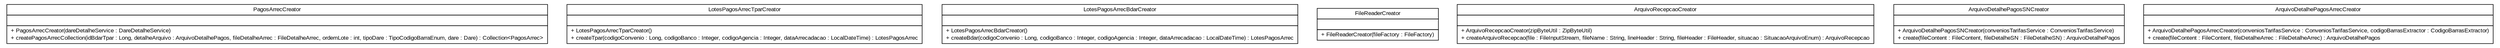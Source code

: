 #!/usr/local/bin/dot
#
# Class diagram 
# Generated by UMLGraph version R5_6 (http://www.umlgraph.org/)
#

digraph G {
	edge [fontname="arial",fontsize=10,labelfontname="arial",labelfontsize=10];
	node [fontname="arial",fontsize=10,shape=plaintext];
	nodesep=0.25;
	ranksep=0.5;
	// br.gov.to.sefaz.arr.processamento.creator.PagosArrecCreator
	c5107 [label=<<table title="br.gov.to.sefaz.arr.processamento.creator.PagosArrecCreator" border="0" cellborder="1" cellspacing="0" cellpadding="2" port="p" href="./PagosArrecCreator.html">
		<tr><td><table border="0" cellspacing="0" cellpadding="1">
<tr><td align="center" balign="center"> PagosArrecCreator </td></tr>
		</table></td></tr>
		<tr><td><table border="0" cellspacing="0" cellpadding="1">
<tr><td align="left" balign="left">  </td></tr>
		</table></td></tr>
		<tr><td><table border="0" cellspacing="0" cellpadding="1">
<tr><td align="left" balign="left"> + PagosArrecCreator(dareDetalheService : DareDetalheService) </td></tr>
<tr><td align="left" balign="left"> + createPagosArrecCollection(idBdarTpar : Long, detalheArquivo : ArquivoDetalhePagos, fileDetalheArrec : FileDetalheArrec, ordemLote : int, tipoDare : TipoCodigoBarraEnum, dare : Dare) : Collection&lt;PagosArrec&gt; </td></tr>
		</table></td></tr>
		</table>>, URL="./PagosArrecCreator.html", fontname="arial", fontcolor="black", fontsize=10.0];
	// br.gov.to.sefaz.arr.processamento.creator.LotesPagosArrecTparCreator
	c5108 [label=<<table title="br.gov.to.sefaz.arr.processamento.creator.LotesPagosArrecTparCreator" border="0" cellborder="1" cellspacing="0" cellpadding="2" port="p" href="./LotesPagosArrecTparCreator.html">
		<tr><td><table border="0" cellspacing="0" cellpadding="1">
<tr><td align="center" balign="center"> LotesPagosArrecTparCreator </td></tr>
		</table></td></tr>
		<tr><td><table border="0" cellspacing="0" cellpadding="1">
<tr><td align="left" balign="left">  </td></tr>
		</table></td></tr>
		<tr><td><table border="0" cellspacing="0" cellpadding="1">
<tr><td align="left" balign="left"> + LotesPagosArrecTparCreator() </td></tr>
<tr><td align="left" balign="left"> + createTpar(codigoConvenio : Long, codigoBanco : Integer, codigoAgencia : Integer, dataArrecadacao : LocalDateTime) : LotesPagosArrec </td></tr>
		</table></td></tr>
		</table>>, URL="./LotesPagosArrecTparCreator.html", fontname="arial", fontcolor="black", fontsize=10.0];
	// br.gov.to.sefaz.arr.processamento.creator.LotesPagosArrecBdarCreator
	c5109 [label=<<table title="br.gov.to.sefaz.arr.processamento.creator.LotesPagosArrecBdarCreator" border="0" cellborder="1" cellspacing="0" cellpadding="2" port="p" href="./LotesPagosArrecBdarCreator.html">
		<tr><td><table border="0" cellspacing="0" cellpadding="1">
<tr><td align="center" balign="center"> LotesPagosArrecBdarCreator </td></tr>
		</table></td></tr>
		<tr><td><table border="0" cellspacing="0" cellpadding="1">
<tr><td align="left" balign="left">  </td></tr>
		</table></td></tr>
		<tr><td><table border="0" cellspacing="0" cellpadding="1">
<tr><td align="left" balign="left"> + LotesPagosArrecBdarCreator() </td></tr>
<tr><td align="left" balign="left"> + createBdar(codigoConvenio : Long, codigoBanco : Integer, codigoAgencia : Integer, dataArrecadacao : LocalDateTime) : LotesPagosArrec </td></tr>
		</table></td></tr>
		</table>>, URL="./LotesPagosArrecBdarCreator.html", fontname="arial", fontcolor="black", fontsize=10.0];
	// br.gov.to.sefaz.arr.processamento.creator.FileReaderCreator
	c5110 [label=<<table title="br.gov.to.sefaz.arr.processamento.creator.FileReaderCreator" border="0" cellborder="1" cellspacing="0" cellpadding="2" port="p" href="./FileReaderCreator.html">
		<tr><td><table border="0" cellspacing="0" cellpadding="1">
<tr><td align="center" balign="center"> FileReaderCreator </td></tr>
		</table></td></tr>
		<tr><td><table border="0" cellspacing="0" cellpadding="1">
<tr><td align="left" balign="left">  </td></tr>
		</table></td></tr>
		<tr><td><table border="0" cellspacing="0" cellpadding="1">
<tr><td align="left" balign="left"> + FileReaderCreator(fileFactory : FileFactory) </td></tr>
		</table></td></tr>
		</table>>, URL="./FileReaderCreator.html", fontname="arial", fontcolor="black", fontsize=10.0];
	// br.gov.to.sefaz.arr.processamento.creator.ArquivoRecepcaoCreator
	c5111 [label=<<table title="br.gov.to.sefaz.arr.processamento.creator.ArquivoRecepcaoCreator" border="0" cellborder="1" cellspacing="0" cellpadding="2" port="p" href="./ArquivoRecepcaoCreator.html">
		<tr><td><table border="0" cellspacing="0" cellpadding="1">
<tr><td align="center" balign="center"> ArquivoRecepcaoCreator </td></tr>
		</table></td></tr>
		<tr><td><table border="0" cellspacing="0" cellpadding="1">
<tr><td align="left" balign="left">  </td></tr>
		</table></td></tr>
		<tr><td><table border="0" cellspacing="0" cellpadding="1">
<tr><td align="left" balign="left"> + ArquivoRecepcaoCreator(zipByteUtil : ZipByteUtil) </td></tr>
<tr><td align="left" balign="left"> + createArquivoRecepcao(file : FileInputStream, fileName : String, lineHeader : String, fileHeader : FileHeader, situacao : SituacaoArquivoEnum) : ArquivoRecepcao </td></tr>
		</table></td></tr>
		</table>>, URL="./ArquivoRecepcaoCreator.html", fontname="arial", fontcolor="black", fontsize=10.0];
	// br.gov.to.sefaz.arr.processamento.creator.ArquivoDetalhePagosSNCreator
	c5112 [label=<<table title="br.gov.to.sefaz.arr.processamento.creator.ArquivoDetalhePagosSNCreator" border="0" cellborder="1" cellspacing="0" cellpadding="2" port="p" href="./ArquivoDetalhePagosSNCreator.html">
		<tr><td><table border="0" cellspacing="0" cellpadding="1">
<tr><td align="center" balign="center"> ArquivoDetalhePagosSNCreator </td></tr>
		</table></td></tr>
		<tr><td><table border="0" cellspacing="0" cellpadding="1">
<tr><td align="left" balign="left">  </td></tr>
		</table></td></tr>
		<tr><td><table border="0" cellspacing="0" cellpadding="1">
<tr><td align="left" balign="left"> + ArquivoDetalhePagosSNCreator(conveniosTarifasService : ConveniosTarifasService) </td></tr>
<tr><td align="left" balign="left"> + create(fileContent : FileContent, fileDetalheSN : FileDetalheSN) : ArquivoDetalhePagos </td></tr>
		</table></td></tr>
		</table>>, URL="./ArquivoDetalhePagosSNCreator.html", fontname="arial", fontcolor="black", fontsize=10.0];
	// br.gov.to.sefaz.arr.processamento.creator.ArquivoDetalhePagosArrecCreator
	c5113 [label=<<table title="br.gov.to.sefaz.arr.processamento.creator.ArquivoDetalhePagosArrecCreator" border="0" cellborder="1" cellspacing="0" cellpadding="2" port="p" href="./ArquivoDetalhePagosArrecCreator.html">
		<tr><td><table border="0" cellspacing="0" cellpadding="1">
<tr><td align="center" balign="center"> ArquivoDetalhePagosArrecCreator </td></tr>
		</table></td></tr>
		<tr><td><table border="0" cellspacing="0" cellpadding="1">
<tr><td align="left" balign="left">  </td></tr>
		</table></td></tr>
		<tr><td><table border="0" cellspacing="0" cellpadding="1">
<tr><td align="left" balign="left"> + ArquivoDetalhePagosArrecCreator(conveniosTarifasService : ConveniosTarifasService, codigoBarrasExtractor : CodigoBarrasExtractor) </td></tr>
<tr><td align="left" balign="left"> + create(fileContent : FileContent, fileDetalheArrec : FileDetalheArrec) : ArquivoDetalhePagos </td></tr>
		</table></td></tr>
		</table>>, URL="./ArquivoDetalhePagosArrecCreator.html", fontname="arial", fontcolor="black", fontsize=10.0];
}

